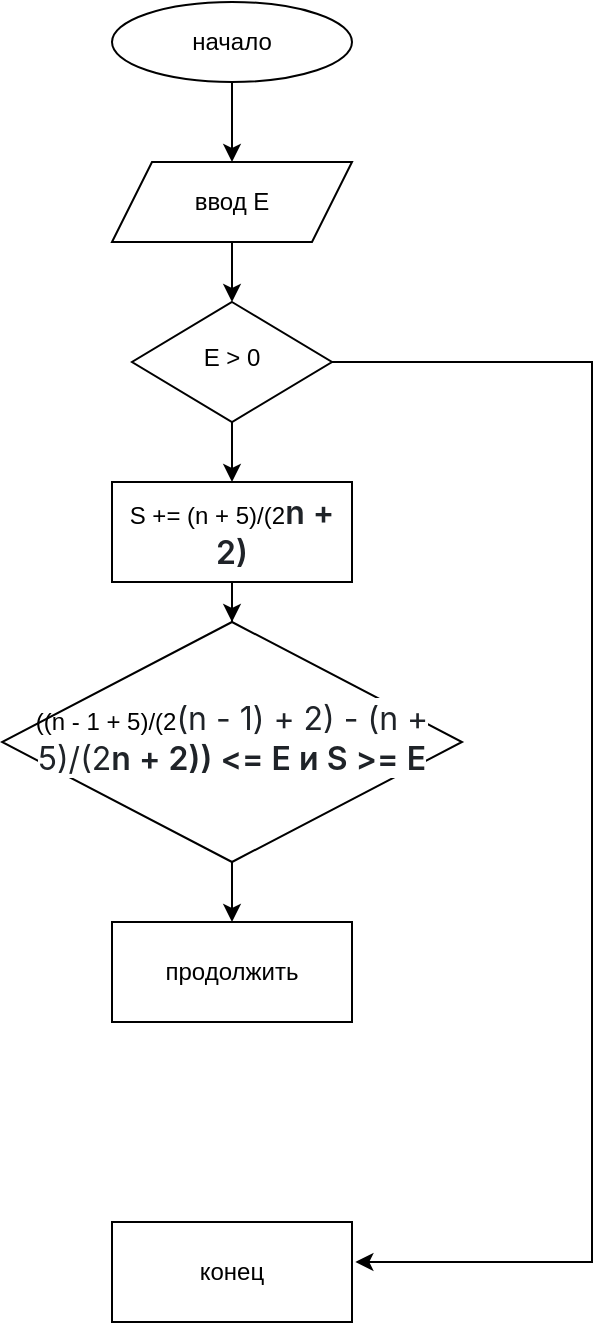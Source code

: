 <mxfile version="23.1.4" type="github">
  <diagram id="C5RBs43oDa-KdzZeNtuy" name="Page-1">
    <mxGraphModel dx="334" dy="119" grid="1" gridSize="10" guides="1" tooltips="1" connect="1" arrows="1" fold="1" page="1" pageScale="1" pageWidth="827" pageHeight="1169" math="0" shadow="0">
      <root>
        <mxCell id="WIyWlLk6GJQsqaUBKTNV-0" />
        <mxCell id="WIyWlLk6GJQsqaUBKTNV-1" parent="WIyWlLk6GJQsqaUBKTNV-0" />
        <mxCell id="58nYaRsRwZ1nYf6VexwY-2" style="edgeStyle=orthogonalEdgeStyle;rounded=0;orthogonalLoop=1;jettySize=auto;html=1;entryX=0.5;entryY=0;entryDx=0;entryDy=0;" edge="1" parent="WIyWlLk6GJQsqaUBKTNV-1" source="58nYaRsRwZ1nYf6VexwY-0" target="58nYaRsRwZ1nYf6VexwY-1">
          <mxGeometry relative="1" as="geometry" />
        </mxCell>
        <mxCell id="58nYaRsRwZ1nYf6VexwY-0" value="начало" style="ellipse;whiteSpace=wrap;html=1;" vertex="1" parent="WIyWlLk6GJQsqaUBKTNV-1">
          <mxGeometry x="470" y="10" width="120" height="40" as="geometry" />
        </mxCell>
        <mxCell id="58nYaRsRwZ1nYf6VexwY-4" style="edgeStyle=orthogonalEdgeStyle;rounded=0;orthogonalLoop=1;jettySize=auto;html=1;entryX=0.5;entryY=0;entryDx=0;entryDy=0;" edge="1" parent="WIyWlLk6GJQsqaUBKTNV-1" source="58nYaRsRwZ1nYf6VexwY-1" target="58nYaRsRwZ1nYf6VexwY-3">
          <mxGeometry relative="1" as="geometry" />
        </mxCell>
        <mxCell id="58nYaRsRwZ1nYf6VexwY-1" value="ввод E" style="shape=parallelogram;perimeter=parallelogramPerimeter;whiteSpace=wrap;html=1;fixedSize=1;" vertex="1" parent="WIyWlLk6GJQsqaUBKTNV-1">
          <mxGeometry x="470" y="90" width="120" height="40" as="geometry" />
        </mxCell>
        <mxCell id="58nYaRsRwZ1nYf6VexwY-6" style="edgeStyle=orthogonalEdgeStyle;rounded=0;orthogonalLoop=1;jettySize=auto;html=1;entryX=0.5;entryY=0;entryDx=0;entryDy=0;" edge="1" parent="WIyWlLk6GJQsqaUBKTNV-1" source="58nYaRsRwZ1nYf6VexwY-3" target="58nYaRsRwZ1nYf6VexwY-5">
          <mxGeometry relative="1" as="geometry" />
        </mxCell>
        <mxCell id="58nYaRsRwZ1nYf6VexwY-13" style="edgeStyle=orthogonalEdgeStyle;rounded=0;orthogonalLoop=1;jettySize=auto;html=1;entryX=1.014;entryY=0.4;entryDx=0;entryDy=0;entryPerimeter=0;" edge="1" parent="WIyWlLk6GJQsqaUBKTNV-1" source="58nYaRsRwZ1nYf6VexwY-3" target="58nYaRsRwZ1nYf6VexwY-12">
          <mxGeometry relative="1" as="geometry">
            <mxPoint x="700" y="640" as="targetPoint" />
            <Array as="points">
              <mxPoint x="710" y="190" />
              <mxPoint x="710" y="640" />
            </Array>
          </mxGeometry>
        </mxCell>
        <mxCell id="58nYaRsRwZ1nYf6VexwY-3" value="E &amp;gt; 0" style="rhombus;whiteSpace=wrap;html=1;shadow=0;fontFamily=Helvetica;fontSize=12;align=center;strokeWidth=1;spacing=6;spacingTop=-4;" vertex="1" parent="WIyWlLk6GJQsqaUBKTNV-1">
          <mxGeometry x="480" y="160" width="100" height="60" as="geometry" />
        </mxCell>
        <mxCell id="58nYaRsRwZ1nYf6VexwY-10" style="edgeStyle=orthogonalEdgeStyle;rounded=0;orthogonalLoop=1;jettySize=auto;html=1;entryX=0.5;entryY=0;entryDx=0;entryDy=0;" edge="1" parent="WIyWlLk6GJQsqaUBKTNV-1" source="58nYaRsRwZ1nYf6VexwY-5" target="58nYaRsRwZ1nYf6VexwY-7">
          <mxGeometry relative="1" as="geometry" />
        </mxCell>
        <mxCell id="58nYaRsRwZ1nYf6VexwY-5" value="S += (n + 5)/(2&lt;span style=&quot;box-sizing: border-box; font-weight: var(--base-text-weight-semibold, 600); color: rgb(31, 35, 40); font-family: -apple-system, BlinkMacSystemFont, &amp;quot;Segoe UI&amp;quot;, &amp;quot;Noto Sans&amp;quot;, Helvetica, Arial, sans-serif, &amp;quot;Apple Color Emoji&amp;quot;, &amp;quot;Segoe UI Emoji&amp;quot;; font-size: 16px; text-align: start; background-color: rgb(255, 255, 255);&quot;&gt;n + 2)&lt;/span&gt;" style="rounded=0;whiteSpace=wrap;html=1;" vertex="1" parent="WIyWlLk6GJQsqaUBKTNV-1">
          <mxGeometry x="470" y="250" width="120" height="50" as="geometry" />
        </mxCell>
        <mxCell id="58nYaRsRwZ1nYf6VexwY-11" style="edgeStyle=orthogonalEdgeStyle;rounded=0;orthogonalLoop=1;jettySize=auto;html=1;entryX=0.5;entryY=0;entryDx=0;entryDy=0;" edge="1" parent="WIyWlLk6GJQsqaUBKTNV-1" source="58nYaRsRwZ1nYf6VexwY-7" target="58nYaRsRwZ1nYf6VexwY-8">
          <mxGeometry relative="1" as="geometry" />
        </mxCell>
        <mxCell id="58nYaRsRwZ1nYf6VexwY-7" value="((n - 1 + 5)/(2&lt;span style=&quot;color: rgb(31, 35, 40); font-family: -apple-system, BlinkMacSystemFont, &amp;quot;Segoe UI&amp;quot;, &amp;quot;Noto Sans&amp;quot;, Helvetica, Arial, sans-serif, &amp;quot;Apple Color Emoji&amp;quot;, &amp;quot;Segoe UI Emoji&amp;quot;; font-size: 16px; text-align: start; background-color: rgb(255, 255, 255);&quot;&gt;(n - 1) + 2) - (n + 5)/(2&lt;/span&gt;&lt;span style=&quot;box-sizing: border-box; font-weight: var(--base-text-weight-semibold, 600); color: rgb(31, 35, 40); font-family: -apple-system, BlinkMacSystemFont, &amp;quot;Segoe UI&amp;quot;, &amp;quot;Noto Sans&amp;quot;, Helvetica, Arial, sans-serif, &amp;quot;Apple Color Emoji&amp;quot;, &amp;quot;Segoe UI Emoji&amp;quot;; font-size: 16px; text-align: start; background-color: rgb(255, 255, 255);&quot;&gt;n + 2)) &amp;lt;= E и S &amp;gt;= E&lt;/span&gt;" style="rhombus;whiteSpace=wrap;html=1;shadow=0;fontFamily=Helvetica;fontSize=12;align=center;strokeWidth=1;spacing=6;spacingTop=-4;" vertex="1" parent="WIyWlLk6GJQsqaUBKTNV-1">
          <mxGeometry x="415" y="320" width="230" height="120" as="geometry" />
        </mxCell>
        <mxCell id="58nYaRsRwZ1nYf6VexwY-8" value="продолжить" style="rounded=0;whiteSpace=wrap;html=1;" vertex="1" parent="WIyWlLk6GJQsqaUBKTNV-1">
          <mxGeometry x="470" y="470" width="120" height="50" as="geometry" />
        </mxCell>
        <mxCell id="58nYaRsRwZ1nYf6VexwY-12" value="конец" style="rounded=0;whiteSpace=wrap;html=1;" vertex="1" parent="WIyWlLk6GJQsqaUBKTNV-1">
          <mxGeometry x="470" y="620" width="120" height="50" as="geometry" />
        </mxCell>
      </root>
    </mxGraphModel>
  </diagram>
</mxfile>
